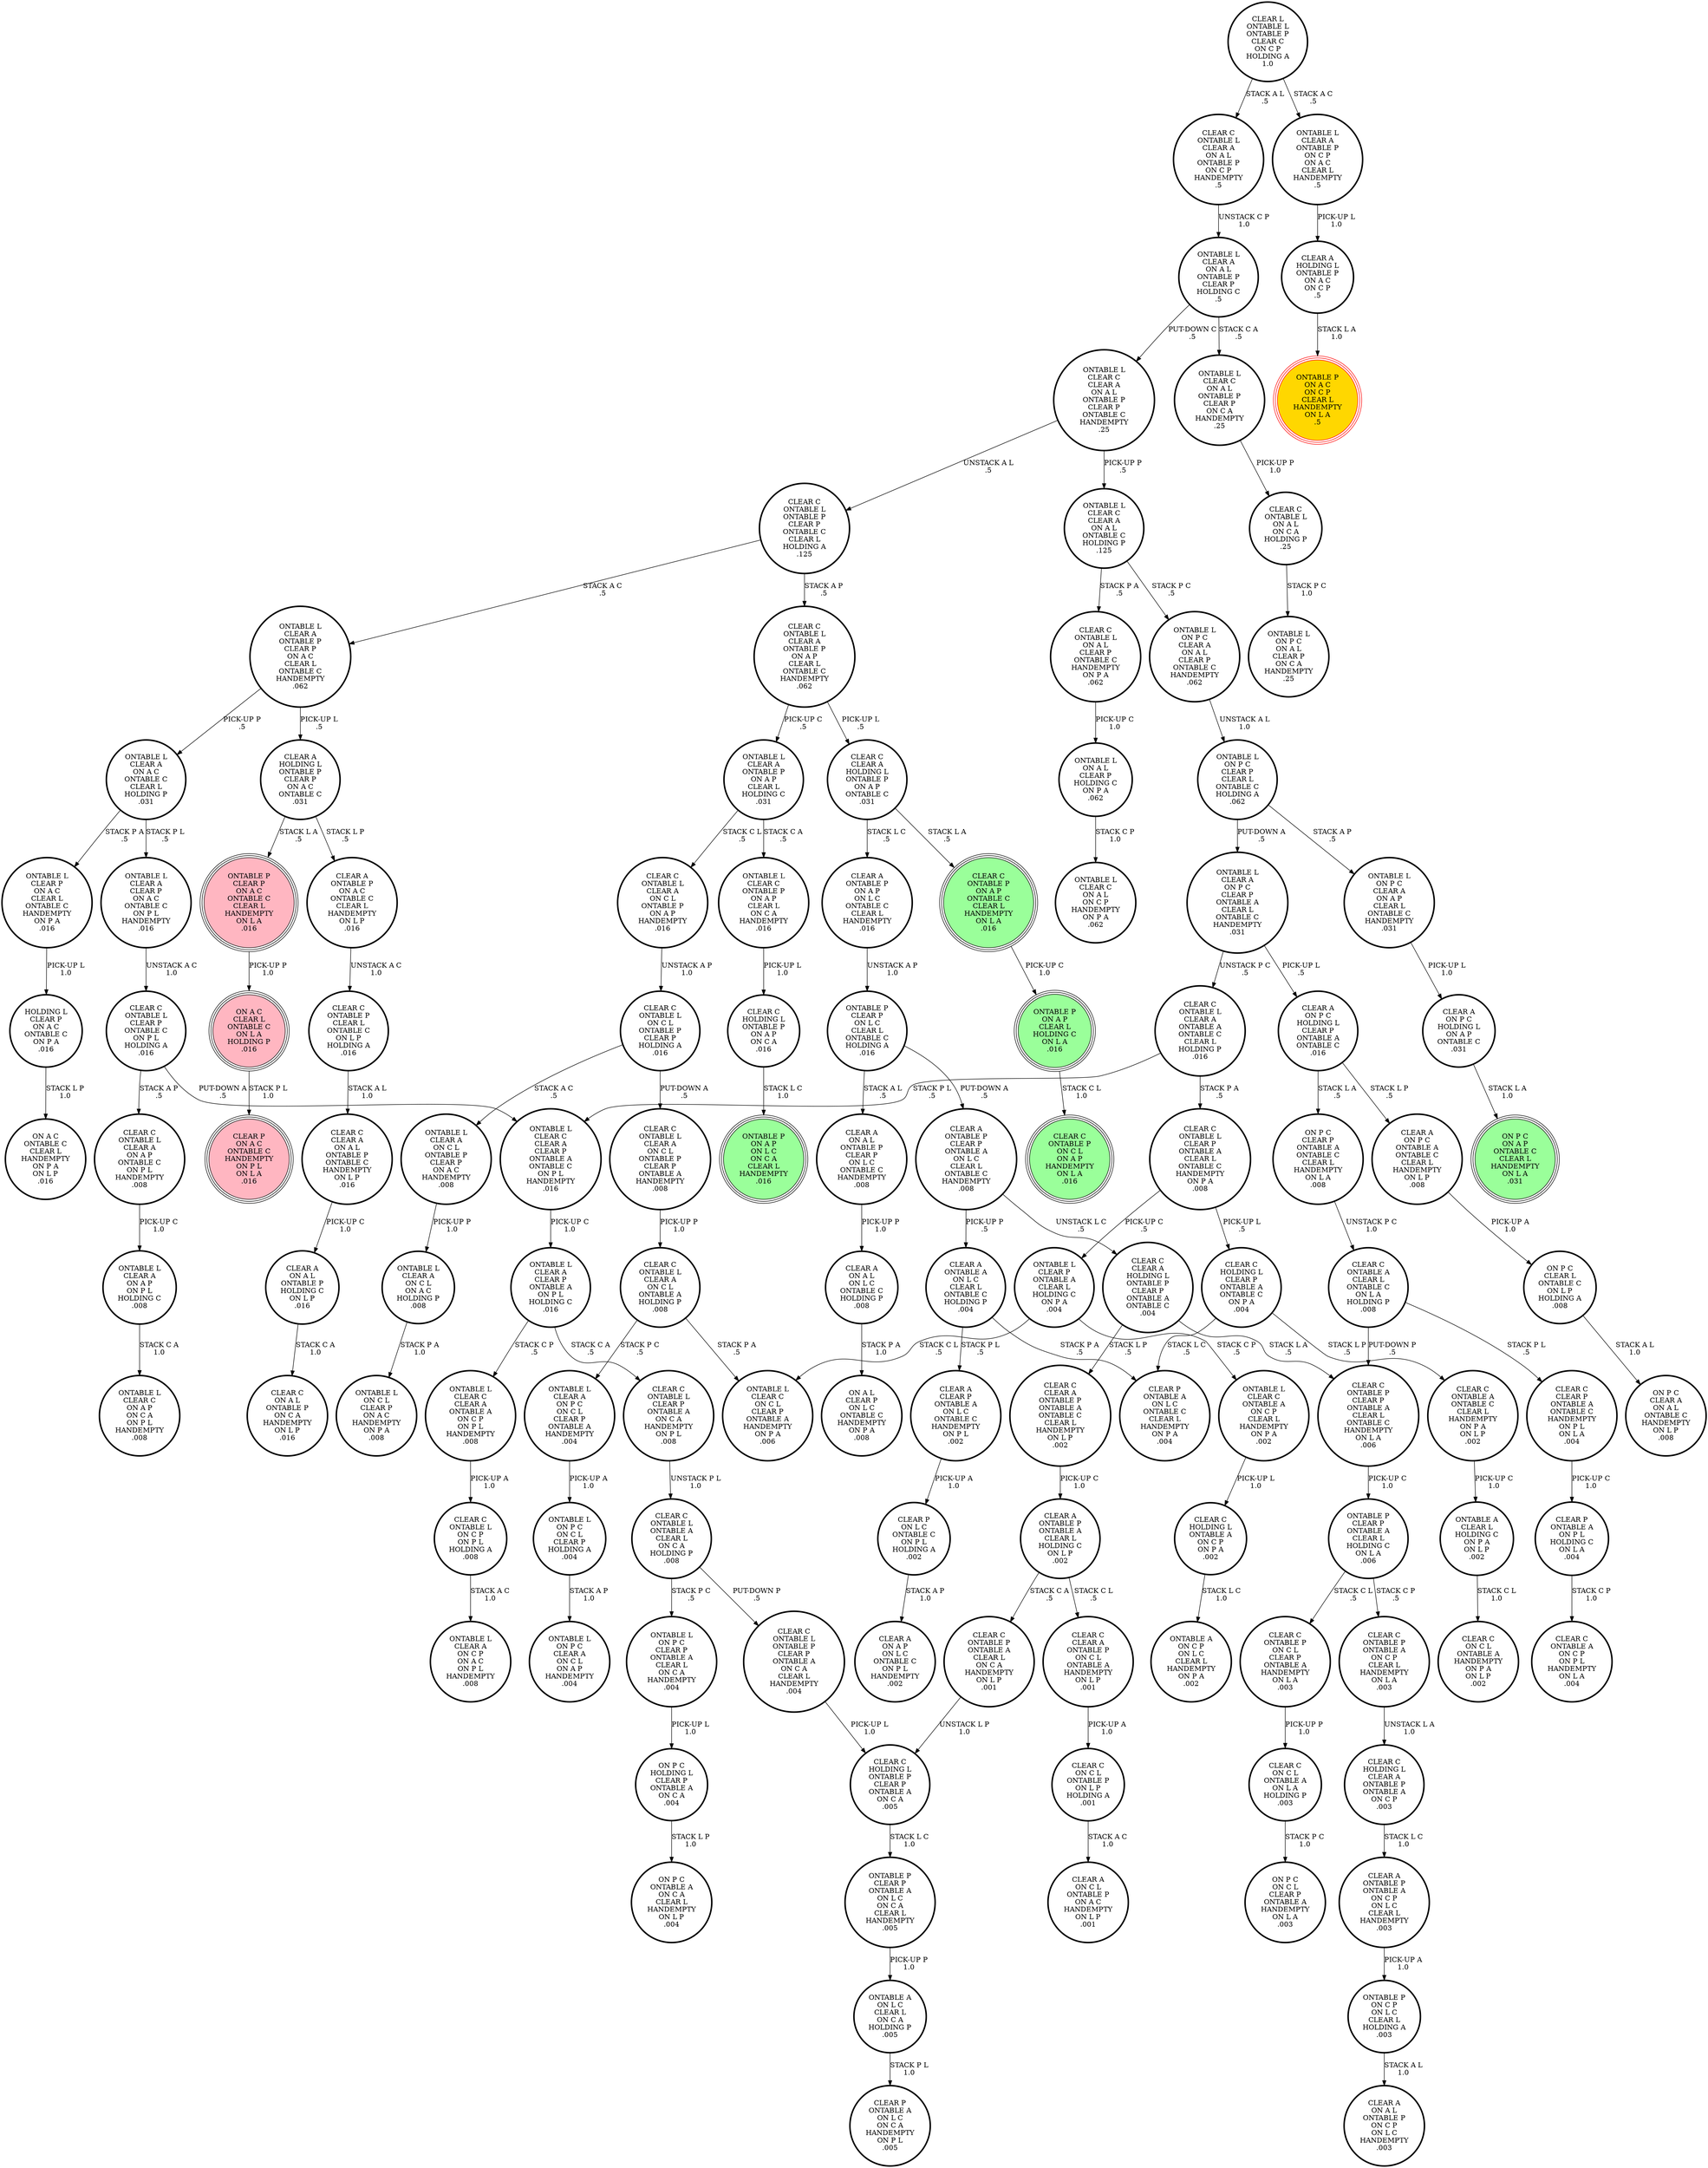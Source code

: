 digraph {
"CLEAR C\nCLEAR A\nONTABLE P\nONTABLE A\nONTABLE C\nCLEAR L\nHANDEMPTY\nON L P\n.002\n" -> "CLEAR A\nONTABLE P\nONTABLE A\nCLEAR L\nHOLDING C\nON L P\n.002\n"[label="PICK-UP C\n1.0\n"];
"ONTABLE L\nCLEAR A\nON C L\nONTABLE P\nCLEAR P\nON A C\nHANDEMPTY\n.008\n" -> "ONTABLE L\nCLEAR A\nON C L\nON A C\nHOLDING P\n.008\n"[label="PICK-UP P\n1.0\n"];
"ONTABLE L\nCLEAR C\nCLEAR A\nCLEAR P\nONTABLE A\nONTABLE C\nON P L\nHANDEMPTY\n.016\n" -> "ONTABLE L\nCLEAR A\nCLEAR P\nONTABLE A\nON P L\nHOLDING C\n.016\n"[label="PICK-UP C\n1.0\n"];
"CLEAR A\nON A L\nON L C\nONTABLE C\nHOLDING P\n.008\n" -> "ON A L\nCLEAR P\nON L C\nONTABLE C\nHANDEMPTY\nON P A\n.008\n"[label="STACK P A\n1.0\n"];
"CLEAR C\nHOLDING L\nCLEAR A\nONTABLE P\nONTABLE A\nON C P\n.003\n" -> "CLEAR A\nONTABLE P\nONTABLE A\nON C P\nON L C\nCLEAR L\nHANDEMPTY\n.003\n"[label="STACK L C\n1.0\n"];
"ON P C\nCLEAR L\nONTABLE C\nON L P\nHOLDING A\n.008\n" -> "ON P C\nCLEAR A\nON A L\nONTABLE C\nHANDEMPTY\nON L P\n.008\n"[label="STACK A L\n1.0\n"];
"ONTABLE L\nCLEAR C\nON A L\nONTABLE P\nCLEAR P\nON C A\nHANDEMPTY\n.25\n" -> "CLEAR C\nONTABLE L\nON A L\nON C A\nHOLDING P\n.25\n"[label="PICK-UP P\n1.0\n"];
"CLEAR C\nONTABLE L\nCLEAR P\nONTABLE A\nCLEAR L\nONTABLE C\nHANDEMPTY\nON P A\n.008\n" -> "ONTABLE L\nCLEAR P\nONTABLE A\nCLEAR L\nHOLDING C\nON P A\n.004\n"[label="PICK-UP C\n.5\n"];
"CLEAR C\nONTABLE L\nCLEAR P\nONTABLE A\nCLEAR L\nONTABLE C\nHANDEMPTY\nON P A\n.008\n" -> "CLEAR C\nHOLDING L\nCLEAR P\nONTABLE A\nONTABLE C\nON P A\n.004\n"[label="PICK-UP L\n.5\n"];
"ONTABLE A\nCLEAR L\nHOLDING C\nON P A\nON L P\n.002\n" -> "CLEAR C\nON C L\nONTABLE A\nHANDEMPTY\nON P A\nON L P\n.002\n"[label="STACK C L\n1.0\n"];
"CLEAR C\nON C L\nONTABLE P\nON L P\nHOLDING A\n.001\n" -> "CLEAR A\nON C L\nONTABLE P\nON A C\nHANDEMPTY\nON L P\n.001\n"[label="STACK A C\n1.0\n"];
"CLEAR C\nHOLDING L\nONTABLE P\nON A P\nON C A\n.016\n" -> "ONTABLE P\nON A P\nON L C\nON C A\nCLEAR L\nHANDEMPTY\n.016\n"[label="STACK L C\n1.0\n"];
"CLEAR P\nON L C\nONTABLE C\nON P L\nHOLDING A\n.002\n" -> "CLEAR A\nON A P\nON L C\nONTABLE C\nON P L\nHANDEMPTY\n.002\n"[label="STACK A P\n1.0\n"];
"CLEAR C\nHOLDING L\nONTABLE P\nCLEAR P\nONTABLE A\nON C A\n.005\n" -> "ONTABLE P\nCLEAR P\nONTABLE A\nON L C\nON C A\nCLEAR L\nHANDEMPTY\n.005\n"[label="STACK L C\n1.0\n"];
"ONTABLE L\nON A L\nCLEAR P\nHOLDING C\nON P A\n.062\n" -> "ONTABLE L\nCLEAR C\nON A L\nON C P\nHANDEMPTY\nON P A\n.062\n"[label="STACK C P\n1.0\n"];
"ONTABLE L\nCLEAR A\nONTABLE P\nCLEAR P\nON A C\nCLEAR L\nONTABLE C\nHANDEMPTY\n.062\n" -> "ONTABLE L\nCLEAR A\nON A C\nONTABLE C\nCLEAR L\nHOLDING P\n.031\n"[label="PICK-UP P\n.5\n"];
"ONTABLE L\nCLEAR A\nONTABLE P\nCLEAR P\nON A C\nCLEAR L\nONTABLE C\nHANDEMPTY\n.062\n" -> "CLEAR A\nHOLDING L\nONTABLE P\nCLEAR P\nON A C\nONTABLE C\n.031\n"[label="PICK-UP L\n.5\n"];
"CLEAR A\nONTABLE A\nON L C\nCLEAR L\nONTABLE C\nHOLDING P\n.004\n" -> "CLEAR P\nONTABLE A\nON L C\nONTABLE C\nCLEAR L\nHANDEMPTY\nON P A\n.004\n"[label="STACK P A\n.5\n"];
"CLEAR A\nONTABLE A\nON L C\nCLEAR L\nONTABLE C\nHOLDING P\n.004\n" -> "CLEAR A\nCLEAR P\nONTABLE A\nON L C\nONTABLE C\nHANDEMPTY\nON P L\n.002\n"[label="STACK P L\n.5\n"];
"ONTABLE L\nCLEAR C\nCLEAR A\nON A L\nONTABLE P\nCLEAR P\nONTABLE C\nHANDEMPTY\n.25\n" -> "CLEAR C\nONTABLE L\nONTABLE P\nCLEAR P\nONTABLE C\nCLEAR L\nHOLDING A\n.125\n"[label="UNSTACK A L\n.5\n"];
"ONTABLE L\nCLEAR C\nCLEAR A\nON A L\nONTABLE P\nCLEAR P\nONTABLE C\nHANDEMPTY\n.25\n" -> "ONTABLE L\nCLEAR C\nCLEAR A\nON A L\nONTABLE C\nHOLDING P\n.125\n"[label="PICK-UP P\n.5\n"];
"CLEAR C\nCLEAR A\nON A L\nONTABLE P\nONTABLE C\nHANDEMPTY\nON L P\n.016\n" -> "CLEAR A\nON A L\nONTABLE P\nHOLDING C\nON L P\n.016\n"[label="PICK-UP C\n1.0\n"];
"ON A C\nCLEAR L\nONTABLE C\nON L A\nHOLDING P\n.016\n" -> "CLEAR P\nON A C\nONTABLE C\nHANDEMPTY\nON P L\nON L A\n.016\n"[label="STACK P L\n1.0\n"];
"ONTABLE L\nCLEAR C\nONTABLE A\nON C P\nCLEAR L\nHANDEMPTY\nON P A\n.002\n" -> "CLEAR C\nHOLDING L\nONTABLE A\nON C P\nON P A\n.002\n"[label="PICK-UP L\n1.0\n"];
"ONTABLE L\nCLEAR P\nONTABLE A\nCLEAR L\nHOLDING C\nON P A\n.004\n" -> "ONTABLE L\nCLEAR C\nON C L\nCLEAR P\nONTABLE A\nHANDEMPTY\nON P A\n.006\n"[label="STACK C L\n.5\n"];
"ONTABLE L\nCLEAR P\nONTABLE A\nCLEAR L\nHOLDING C\nON P A\n.004\n" -> "ONTABLE L\nCLEAR C\nONTABLE A\nON C P\nCLEAR L\nHANDEMPTY\nON P A\n.002\n"[label="STACK C P\n.5\n"];
"CLEAR L\nONTABLE L\nONTABLE P\nCLEAR C\nON C P\nHOLDING A\n1.0\n" -> "CLEAR C\nONTABLE L\nCLEAR A\nON A L\nONTABLE P\nON C P\nHANDEMPTY\n.5\n"[label="STACK A L\n.5\n"];
"CLEAR L\nONTABLE L\nONTABLE P\nCLEAR C\nON C P\nHOLDING A\n1.0\n" -> "ONTABLE L\nCLEAR A\nONTABLE P\nON C P\nON A C\nCLEAR L\nHANDEMPTY\n.5\n"[label="STACK A C\n.5\n"];
"CLEAR C\nCLEAR A\nONTABLE P\nON C L\nONTABLE A\nHANDEMPTY\nON L P\n.001\n" -> "CLEAR C\nON C L\nONTABLE P\nON L P\nHOLDING A\n.001\n"[label="PICK-UP A\n1.0\n"];
"CLEAR A\nCLEAR P\nONTABLE A\nON L C\nONTABLE C\nHANDEMPTY\nON P L\n.002\n" -> "CLEAR P\nON L C\nONTABLE C\nON P L\nHOLDING A\n.002\n"[label="PICK-UP A\n1.0\n"];
"CLEAR C\nON C L\nONTABLE A\nON L A\nHOLDING P\n.003\n" -> "ON P C\nON C L\nCLEAR P\nONTABLE A\nHANDEMPTY\nON L A\n.003\n"[label="STACK P C\n1.0\n"];
"ONTABLE L\nON P C\nCLEAR P\nCLEAR L\nONTABLE C\nHOLDING A\n.062\n" -> "ONTABLE L\nON P C\nCLEAR A\nON A P\nCLEAR L\nONTABLE C\nHANDEMPTY\n.031\n"[label="STACK A P\n.5\n"];
"ONTABLE L\nON P C\nCLEAR P\nCLEAR L\nONTABLE C\nHOLDING A\n.062\n" -> "ONTABLE L\nCLEAR A\nON P C\nCLEAR P\nONTABLE A\nCLEAR L\nONTABLE C\nHANDEMPTY\n.031\n"[label="PUT-DOWN A\n.5\n"];
"CLEAR C\nONTABLE L\nONTABLE A\nCLEAR L\nON C A\nHOLDING P\n.008\n" -> "CLEAR C\nONTABLE L\nONTABLE P\nCLEAR P\nONTABLE A\nON C A\nCLEAR L\nHANDEMPTY\n.004\n"[label="PUT-DOWN P\n.5\n"];
"CLEAR C\nONTABLE L\nONTABLE A\nCLEAR L\nON C A\nHOLDING P\n.008\n" -> "ONTABLE L\nON P C\nCLEAR P\nONTABLE A\nCLEAR L\nON C A\nHANDEMPTY\n.004\n"[label="STACK P C\n.5\n"];
"HOLDING L\nCLEAR P\nON A C\nONTABLE C\nON P A\n.016\n" -> "ON A C\nONTABLE C\nCLEAR L\nHANDEMPTY\nON P A\nON L P\n.016\n"[label="STACK L P\n1.0\n"];
"CLEAR C\nCLEAR A\nHOLDING L\nONTABLE P\nCLEAR P\nONTABLE A\nONTABLE C\n.004\n" -> "CLEAR C\nCLEAR A\nONTABLE P\nONTABLE A\nONTABLE C\nCLEAR L\nHANDEMPTY\nON L P\n.002\n"[label="STACK L P\n.5\n"];
"CLEAR C\nCLEAR A\nHOLDING L\nONTABLE P\nCLEAR P\nONTABLE A\nONTABLE C\n.004\n" -> "CLEAR C\nONTABLE P\nCLEAR P\nONTABLE A\nCLEAR L\nONTABLE C\nHANDEMPTY\nON L A\n.006\n"[label="STACK L A\n.5\n"];
"CLEAR A\nONTABLE P\nONTABLE A\nCLEAR L\nHOLDING C\nON L P\n.002\n" -> "CLEAR C\nCLEAR A\nONTABLE P\nON C L\nONTABLE A\nHANDEMPTY\nON L P\n.001\n"[label="STACK C L\n.5\n"];
"CLEAR A\nONTABLE P\nONTABLE A\nCLEAR L\nHOLDING C\nON L P\n.002\n" -> "CLEAR C\nONTABLE P\nONTABLE A\nCLEAR L\nON C A\nHANDEMPTY\nON L P\n.001\n"[label="STACK C A\n.5\n"];
"ONTABLE A\nON L C\nCLEAR L\nON C A\nHOLDING P\n.005\n" -> "CLEAR P\nONTABLE A\nON L C\nON C A\nHANDEMPTY\nON P L\n.005\n"[label="STACK P L\n1.0\n"];
"ONTABLE L\nON P C\nCLEAR P\nONTABLE A\nCLEAR L\nON C A\nHANDEMPTY\n.004\n" -> "ON P C\nHOLDING L\nCLEAR P\nONTABLE A\nON C A\n.004\n"[label="PICK-UP L\n1.0\n"];
"CLEAR A\nONTABLE P\nON A C\nONTABLE C\nCLEAR L\nHANDEMPTY\nON L P\n.016\n" -> "CLEAR C\nONTABLE P\nCLEAR L\nONTABLE C\nON L P\nHOLDING A\n.016\n"[label="UNSTACK A C\n1.0\n"];
"CLEAR C\nONTABLE P\nCLEAR L\nONTABLE C\nON L P\nHOLDING A\n.016\n" -> "CLEAR C\nCLEAR A\nON A L\nONTABLE P\nONTABLE C\nHANDEMPTY\nON L P\n.016\n"[label="STACK A L\n1.0\n"];
"ONTABLE L\nCLEAR A\nONTABLE P\nON C P\nON A C\nCLEAR L\nHANDEMPTY\n.5\n" -> "CLEAR A\nHOLDING L\nONTABLE P\nON A C\nON C P\n.5\n"[label="PICK-UP L\n1.0\n"];
"CLEAR A\nON P C\nONTABLE A\nONTABLE C\nCLEAR L\nHANDEMPTY\nON L P\n.008\n" -> "ON P C\nCLEAR L\nONTABLE C\nON L P\nHOLDING A\n.008\n"[label="PICK-UP A\n1.0\n"];
"CLEAR C\nONTABLE P\nON A P\nONTABLE C\nCLEAR L\nHANDEMPTY\nON L A\n.016\n" -> "ONTABLE P\nON A P\nCLEAR L\nHOLDING C\nON L A\n.016\n"[label="PICK-UP C\n1.0\n"];
"ONTABLE L\nCLEAR A\nON A P\nON P L\nHOLDING C\n.008\n" -> "ONTABLE L\nCLEAR C\nON A P\nON C A\nON P L\nHANDEMPTY\n.008\n"[label="STACK C A\n1.0\n"];
"CLEAR C\nONTABLE L\nCLEAR A\nON A L\nONTABLE P\nON C P\nHANDEMPTY\n.5\n" -> "ONTABLE L\nCLEAR A\nON A L\nONTABLE P\nCLEAR P\nHOLDING C\n.5\n"[label="UNSTACK C P\n1.0\n"];
"ONTABLE L\nCLEAR P\nON A C\nCLEAR L\nONTABLE C\nHANDEMPTY\nON P A\n.016\n" -> "HOLDING L\nCLEAR P\nON A C\nONTABLE C\nON P A\n.016\n"[label="PICK-UP L\n1.0\n"];
"ONTABLE L\nCLEAR A\nON A L\nONTABLE P\nCLEAR P\nHOLDING C\n.5\n" -> "ONTABLE L\nCLEAR C\nON A L\nONTABLE P\nCLEAR P\nON C A\nHANDEMPTY\n.25\n"[label="STACK C A\n.5\n"];
"ONTABLE L\nCLEAR A\nON A L\nONTABLE P\nCLEAR P\nHOLDING C\n.5\n" -> "ONTABLE L\nCLEAR C\nCLEAR A\nON A L\nONTABLE P\nCLEAR P\nONTABLE C\nHANDEMPTY\n.25\n"[label="PUT-DOWN C\n.5\n"];
"ONTABLE L\nCLEAR C\nONTABLE P\nON A P\nCLEAR L\nON C A\nHANDEMPTY\n.016\n" -> "CLEAR C\nHOLDING L\nONTABLE P\nON A P\nON C A\n.016\n"[label="PICK-UP L\n1.0\n"];
"ONTABLE L\nCLEAR A\nON A C\nONTABLE C\nCLEAR L\nHOLDING P\n.031\n" -> "ONTABLE L\nCLEAR A\nCLEAR P\nON A C\nONTABLE C\nON P L\nHANDEMPTY\n.016\n"[label="STACK P L\n.5\n"];
"ONTABLE L\nCLEAR A\nON A C\nONTABLE C\nCLEAR L\nHOLDING P\n.031\n" -> "ONTABLE L\nCLEAR P\nON A C\nCLEAR L\nONTABLE C\nHANDEMPTY\nON P A\n.016\n"[label="STACK P A\n.5\n"];
"CLEAR A\nONTABLE P\nCLEAR P\nONTABLE A\nON L C\nCLEAR L\nONTABLE C\nHANDEMPTY\n.008\n" -> "CLEAR A\nONTABLE A\nON L C\nCLEAR L\nONTABLE C\nHOLDING P\n.004\n"[label="PICK-UP P\n.5\n"];
"CLEAR A\nONTABLE P\nCLEAR P\nONTABLE A\nON L C\nCLEAR L\nONTABLE C\nHANDEMPTY\n.008\n" -> "CLEAR C\nCLEAR A\nHOLDING L\nONTABLE P\nCLEAR P\nONTABLE A\nONTABLE C\n.004\n"[label="UNSTACK L C\n.5\n"];
"CLEAR A\nON P C\nHOLDING L\nON A P\nONTABLE C\n.031\n" -> "ON P C\nON A P\nONTABLE C\nCLEAR L\nHANDEMPTY\nON L A\n.031\n"[label="STACK L A\n1.0\n"];
"CLEAR C\nONTABLE L\nON A L\nCLEAR P\nONTABLE C\nHANDEMPTY\nON P A\n.062\n" -> "ONTABLE L\nON A L\nCLEAR P\nHOLDING C\nON P A\n.062\n"[label="PICK-UP C\n1.0\n"];
"CLEAR C\nONTABLE L\nON C L\nONTABLE P\nCLEAR P\nHOLDING A\n.016\n" -> "ONTABLE L\nCLEAR A\nON C L\nONTABLE P\nCLEAR P\nON A C\nHANDEMPTY\n.008\n"[label="STACK A C\n.5\n"];
"CLEAR C\nONTABLE L\nON C L\nONTABLE P\nCLEAR P\nHOLDING A\n.016\n" -> "CLEAR C\nONTABLE L\nCLEAR A\nON C L\nONTABLE P\nCLEAR P\nONTABLE A\nHANDEMPTY\n.008\n"[label="PUT-DOWN A\n.5\n"];
"CLEAR C\nONTABLE A\nCLEAR L\nONTABLE C\nON L A\nHOLDING P\n.008\n" -> "CLEAR C\nCLEAR P\nONTABLE A\nONTABLE C\nHANDEMPTY\nON P L\nON L A\n.004\n"[label="STACK P L\n.5\n"];
"CLEAR C\nONTABLE A\nCLEAR L\nONTABLE C\nON L A\nHOLDING P\n.008\n" -> "CLEAR C\nONTABLE P\nCLEAR P\nONTABLE A\nCLEAR L\nONTABLE C\nHANDEMPTY\nON L A\n.006\n"[label="PUT-DOWN P\n.5\n"];
"CLEAR C\nONTABLE L\nCLEAR A\nONTABLE A\nONTABLE C\nCLEAR L\nHOLDING P\n.016\n" -> "CLEAR C\nONTABLE L\nCLEAR P\nONTABLE A\nCLEAR L\nONTABLE C\nHANDEMPTY\nON P A\n.008\n"[label="STACK P A\n.5\n"];
"CLEAR C\nONTABLE L\nCLEAR A\nONTABLE A\nONTABLE C\nCLEAR L\nHOLDING P\n.016\n" -> "ONTABLE L\nCLEAR C\nCLEAR A\nCLEAR P\nONTABLE A\nONTABLE C\nON P L\nHANDEMPTY\n.016\n"[label="STACK P L\n.5\n"];
"ONTABLE P\nON A P\nCLEAR L\nHOLDING C\nON L A\n.016\n" -> "CLEAR C\nONTABLE P\nON C L\nON A P\nHANDEMPTY\nON L A\n.016\n"[label="STACK C L\n1.0\n"];
"ONTABLE P\nCLEAR P\nONTABLE A\nON L C\nON C A\nCLEAR L\nHANDEMPTY\n.005\n" -> "ONTABLE A\nON L C\nCLEAR L\nON C A\nHOLDING P\n.005\n"[label="PICK-UP P\n1.0\n"];
"CLEAR C\nONTABLE L\nCLEAR A\nON A P\nONTABLE C\nON P L\nHANDEMPTY\n.008\n" -> "ONTABLE L\nCLEAR A\nON A P\nON P L\nHOLDING C\n.008\n"[label="PICK-UP C\n1.0\n"];
"CLEAR C\nONTABLE P\nONTABLE A\nCLEAR L\nON C A\nHANDEMPTY\nON L P\n.001\n" -> "CLEAR C\nHOLDING L\nONTABLE P\nCLEAR P\nONTABLE A\nON C A\n.005\n"[label="UNSTACK L P\n1.0\n"];
"CLEAR C\nONTABLE P\nCLEAR P\nONTABLE A\nCLEAR L\nONTABLE C\nHANDEMPTY\nON L A\n.006\n" -> "ONTABLE P\nCLEAR P\nONTABLE A\nCLEAR L\nHOLDING C\nON L A\n.006\n"[label="PICK-UP C\n1.0\n"];
"ONTABLE L\nON P C\nCLEAR A\nON A L\nCLEAR P\nONTABLE C\nHANDEMPTY\n.062\n" -> "ONTABLE L\nON P C\nCLEAR P\nCLEAR L\nONTABLE C\nHOLDING A\n.062\n"[label="UNSTACK A L\n1.0\n"];
"CLEAR C\nCLEAR P\nONTABLE A\nONTABLE C\nHANDEMPTY\nON P L\nON L A\n.004\n" -> "CLEAR P\nONTABLE A\nON P L\nHOLDING C\nON L A\n.004\n"[label="PICK-UP C\n1.0\n"];
"CLEAR C\nONTABLE L\nCLEAR A\nON C L\nONTABLE P\nON A P\nHANDEMPTY\n.016\n" -> "CLEAR C\nONTABLE L\nON C L\nONTABLE P\nCLEAR P\nHOLDING A\n.016\n"[label="UNSTACK A P\n1.0\n"];
"CLEAR C\nONTABLE L\nCLEAR A\nON C L\nONTABLE P\nCLEAR P\nONTABLE A\nHANDEMPTY\n.008\n" -> "CLEAR C\nONTABLE L\nCLEAR A\nON C L\nONTABLE A\nHOLDING P\n.008\n"[label="PICK-UP P\n1.0\n"];
"CLEAR C\nONTABLE L\nCLEAR P\nONTABLE A\nON C A\nHANDEMPTY\nON P L\n.008\n" -> "CLEAR C\nONTABLE L\nONTABLE A\nCLEAR L\nON C A\nHOLDING P\n.008\n"[label="UNSTACK P L\n1.0\n"];
"CLEAR C\nONTABLE P\nON C L\nCLEAR P\nONTABLE A\nHANDEMPTY\nON L A\n.003\n" -> "CLEAR C\nON C L\nONTABLE A\nON L A\nHOLDING P\n.003\n"[label="PICK-UP P\n1.0\n"];
"CLEAR A\nHOLDING L\nONTABLE P\nON A C\nON C P\n.5\n" -> "ONTABLE P\nON A C\nON C P\nCLEAR L\nHANDEMPTY\nON L A\n.5\n"[label="STACK L A\n1.0\n"];
"CLEAR A\nONTABLE P\nONTABLE A\nON C P\nON L C\nCLEAR L\nHANDEMPTY\n.003\n" -> "ONTABLE P\nON C P\nON L C\nCLEAR L\nHOLDING A\n.003\n"[label="PICK-UP A\n1.0\n"];
"ONTABLE P\nON C P\nON L C\nCLEAR L\nHOLDING A\n.003\n" -> "CLEAR A\nON A L\nONTABLE P\nON C P\nON L C\nHANDEMPTY\n.003\n"[label="STACK A L\n1.0\n"];
"CLEAR C\nHOLDING L\nONTABLE A\nON C P\nON P A\n.002\n" -> "ONTABLE A\nON C P\nON L C\nCLEAR L\nHANDEMPTY\nON P A\n.002\n"[label="STACK L C\n1.0\n"];
"CLEAR C\nONTABLE L\nCLEAR P\nONTABLE C\nON P L\nHOLDING A\n.016\n" -> "CLEAR C\nONTABLE L\nCLEAR A\nON A P\nONTABLE C\nON P L\nHANDEMPTY\n.008\n"[label="STACK A P\n.5\n"];
"CLEAR C\nONTABLE L\nCLEAR P\nONTABLE C\nON P L\nHOLDING A\n.016\n" -> "ONTABLE L\nCLEAR C\nCLEAR A\nCLEAR P\nONTABLE A\nONTABLE C\nON P L\nHANDEMPTY\n.016\n"[label="PUT-DOWN A\n.5\n"];
"CLEAR C\nONTABLE L\nON C P\nON P L\nHOLDING A\n.008\n" -> "ONTABLE L\nCLEAR A\nON C P\nON A C\nON P L\nHANDEMPTY\n.008\n"[label="STACK A C\n1.0\n"];
"CLEAR C\nONTABLE P\nONTABLE A\nON C P\nCLEAR L\nHANDEMPTY\nON L A\n.003\n" -> "CLEAR C\nHOLDING L\nCLEAR A\nONTABLE P\nONTABLE A\nON C P\n.003\n"[label="UNSTACK L A\n1.0\n"];
"CLEAR A\nON A L\nONTABLE P\nHOLDING C\nON L P\n.016\n" -> "CLEAR C\nON A L\nONTABLE P\nON C A\nHANDEMPTY\nON L P\n.016\n"[label="STACK C A\n1.0\n"];
"CLEAR A\nONTABLE P\nON A P\nON L C\nONTABLE C\nCLEAR L\nHANDEMPTY\n.016\n" -> "ONTABLE P\nCLEAR P\nON L C\nCLEAR L\nONTABLE C\nHOLDING A\n.016\n"[label="UNSTACK A P\n1.0\n"];
"ONTABLE L\nCLEAR C\nCLEAR A\nONTABLE A\nON C P\nON P L\nHANDEMPTY\n.008\n" -> "CLEAR C\nONTABLE L\nON C P\nON P L\nHOLDING A\n.008\n"[label="PICK-UP A\n1.0\n"];
"ONTABLE L\nCLEAR A\nON P C\nCLEAR P\nONTABLE A\nCLEAR L\nONTABLE C\nHANDEMPTY\n.031\n" -> "CLEAR A\nON P C\nHOLDING L\nCLEAR P\nONTABLE A\nONTABLE C\n.016\n"[label="PICK-UP L\n.5\n"];
"ONTABLE L\nCLEAR A\nON P C\nCLEAR P\nONTABLE A\nCLEAR L\nONTABLE C\nHANDEMPTY\n.031\n" -> "CLEAR C\nONTABLE L\nCLEAR A\nONTABLE A\nONTABLE C\nCLEAR L\nHOLDING P\n.016\n"[label="UNSTACK P C\n.5\n"];
"ONTABLE L\nCLEAR A\nONTABLE P\nON A P\nCLEAR L\nHOLDING C\n.031\n" -> "CLEAR C\nONTABLE L\nCLEAR A\nON C L\nONTABLE P\nON A P\nHANDEMPTY\n.016\n"[label="STACK C L\n.5\n"];
"ONTABLE L\nCLEAR A\nONTABLE P\nON A P\nCLEAR L\nHOLDING C\n.031\n" -> "ONTABLE L\nCLEAR C\nONTABLE P\nON A P\nCLEAR L\nON C A\nHANDEMPTY\n.016\n"[label="STACK C A\n.5\n"];
"CLEAR C\nHOLDING L\nCLEAR P\nONTABLE A\nONTABLE C\nON P A\n.004\n" -> "CLEAR P\nONTABLE A\nON L C\nONTABLE C\nCLEAR L\nHANDEMPTY\nON P A\n.004\n"[label="STACK L C\n.5\n"];
"CLEAR C\nHOLDING L\nCLEAR P\nONTABLE A\nONTABLE C\nON P A\n.004\n" -> "CLEAR C\nONTABLE A\nONTABLE C\nCLEAR L\nHANDEMPTY\nON P A\nON L P\n.002\n"[label="STACK L P\n.5\n"];
"ONTABLE L\nCLEAR A\nCLEAR P\nONTABLE A\nON P L\nHOLDING C\n.016\n" -> "CLEAR C\nONTABLE L\nCLEAR P\nONTABLE A\nON C A\nHANDEMPTY\nON P L\n.008\n"[label="STACK C A\n.5\n"];
"ONTABLE L\nCLEAR A\nCLEAR P\nONTABLE A\nON P L\nHOLDING C\n.016\n" -> "ONTABLE L\nCLEAR C\nCLEAR A\nONTABLE A\nON C P\nON P L\nHANDEMPTY\n.008\n"[label="STACK C P\n.5\n"];
"CLEAR A\nON A L\nONTABLE P\nCLEAR P\nON L C\nONTABLE C\nHANDEMPTY\n.008\n" -> "CLEAR A\nON A L\nON L C\nONTABLE C\nHOLDING P\n.008\n"[label="PICK-UP P\n1.0\n"];
"ONTABLE L\nCLEAR A\nON P C\nON C L\nCLEAR P\nONTABLE A\nHANDEMPTY\n.004\n" -> "ONTABLE L\nON P C\nON C L\nCLEAR P\nHOLDING A\n.004\n"[label="PICK-UP A\n1.0\n"];
"CLEAR C\nONTABLE L\nCLEAR A\nON C L\nONTABLE A\nHOLDING P\n.008\n" -> "ONTABLE L\nCLEAR A\nON P C\nON C L\nCLEAR P\nONTABLE A\nHANDEMPTY\n.004\n"[label="STACK P C\n.5\n"];
"CLEAR C\nONTABLE L\nCLEAR A\nON C L\nONTABLE A\nHOLDING P\n.008\n" -> "ONTABLE L\nCLEAR C\nON C L\nCLEAR P\nONTABLE A\nHANDEMPTY\nON P A\n.006\n"[label="STACK P A\n.5\n"];
"ONTABLE L\nON P C\nCLEAR A\nON A P\nCLEAR L\nONTABLE C\nHANDEMPTY\n.031\n" -> "CLEAR A\nON P C\nHOLDING L\nON A P\nONTABLE C\n.031\n"[label="PICK-UP L\n1.0\n"];
"ONTABLE P\nCLEAR P\nON L C\nCLEAR L\nONTABLE C\nHOLDING A\n.016\n" -> "CLEAR A\nON A L\nONTABLE P\nCLEAR P\nON L C\nONTABLE C\nHANDEMPTY\n.008\n"[label="STACK A L\n.5\n"];
"ONTABLE P\nCLEAR P\nON L C\nCLEAR L\nONTABLE C\nHOLDING A\n.016\n" -> "CLEAR A\nONTABLE P\nCLEAR P\nONTABLE A\nON L C\nCLEAR L\nONTABLE C\nHANDEMPTY\n.008\n"[label="PUT-DOWN A\n.5\n"];
"CLEAR C\nONTABLE L\nONTABLE P\nCLEAR P\nONTABLE A\nON C A\nCLEAR L\nHANDEMPTY\n.004\n" -> "CLEAR C\nHOLDING L\nONTABLE P\nCLEAR P\nONTABLE A\nON C A\n.005\n"[label="PICK-UP L\n1.0\n"];
"CLEAR C\nONTABLE L\nCLEAR A\nONTABLE P\nON A P\nCLEAR L\nONTABLE C\nHANDEMPTY\n.062\n" -> "CLEAR C\nCLEAR A\nHOLDING L\nONTABLE P\nON A P\nONTABLE C\n.031\n"[label="PICK-UP L\n.5\n"];
"CLEAR C\nONTABLE L\nCLEAR A\nONTABLE P\nON A P\nCLEAR L\nONTABLE C\nHANDEMPTY\n.062\n" -> "ONTABLE L\nCLEAR A\nONTABLE P\nON A P\nCLEAR L\nHOLDING C\n.031\n"[label="PICK-UP C\n.5\n"];
"ONTABLE L\nCLEAR A\nCLEAR P\nON A C\nONTABLE C\nON P L\nHANDEMPTY\n.016\n" -> "CLEAR C\nONTABLE L\nCLEAR P\nONTABLE C\nON P L\nHOLDING A\n.016\n"[label="UNSTACK A C\n1.0\n"];
"ONTABLE L\nCLEAR A\nON C L\nON A C\nHOLDING P\n.008\n" -> "ONTABLE L\nON C L\nCLEAR P\nON A C\nHANDEMPTY\nON P A\n.008\n"[label="STACK P A\n1.0\n"];
"ONTABLE P\nCLEAR P\nONTABLE A\nCLEAR L\nHOLDING C\nON L A\n.006\n" -> "CLEAR C\nONTABLE P\nON C L\nCLEAR P\nONTABLE A\nHANDEMPTY\nON L A\n.003\n"[label="STACK C L\n.5\n"];
"ONTABLE P\nCLEAR P\nONTABLE A\nCLEAR L\nHOLDING C\nON L A\n.006\n" -> "CLEAR C\nONTABLE P\nONTABLE A\nON C P\nCLEAR L\nHANDEMPTY\nON L A\n.003\n"[label="STACK C P\n.5\n"];
"CLEAR P\nONTABLE A\nON P L\nHOLDING C\nON L A\n.004\n" -> "CLEAR C\nONTABLE A\nON C P\nON P L\nHANDEMPTY\nON L A\n.004\n"[label="STACK C P\n1.0\n"];
"CLEAR C\nONTABLE L\nON A L\nON C A\nHOLDING P\n.25\n" -> "ONTABLE L\nON P C\nON A L\nCLEAR P\nON C A\nHANDEMPTY\n.25\n"[label="STACK P C\n1.0\n"];
"ONTABLE L\nCLEAR C\nCLEAR A\nON A L\nONTABLE C\nHOLDING P\n.125\n" -> "CLEAR C\nONTABLE L\nON A L\nCLEAR P\nONTABLE C\nHANDEMPTY\nON P A\n.062\n"[label="STACK P A\n.5\n"];
"ONTABLE L\nCLEAR C\nCLEAR A\nON A L\nONTABLE C\nHOLDING P\n.125\n" -> "ONTABLE L\nON P C\nCLEAR A\nON A L\nCLEAR P\nONTABLE C\nHANDEMPTY\n.062\n"[label="STACK P C\n.5\n"];
"ONTABLE L\nON P C\nON C L\nCLEAR P\nHOLDING A\n.004\n" -> "ONTABLE L\nON P C\nCLEAR A\nON C L\nON A P\nHANDEMPTY\n.004\n"[label="STACK A P\n1.0\n"];
"ON P C\nHOLDING L\nCLEAR P\nONTABLE A\nON C A\n.004\n" -> "ON P C\nONTABLE A\nON C A\nCLEAR L\nHANDEMPTY\nON L P\n.004\n"[label="STACK L P\n1.0\n"];
"CLEAR A\nHOLDING L\nONTABLE P\nCLEAR P\nON A C\nONTABLE C\n.031\n" -> "CLEAR A\nONTABLE P\nON A C\nONTABLE C\nCLEAR L\nHANDEMPTY\nON L P\n.016\n"[label="STACK L P\n.5\n"];
"CLEAR A\nHOLDING L\nONTABLE P\nCLEAR P\nON A C\nONTABLE C\n.031\n" -> "ONTABLE P\nCLEAR P\nON A C\nONTABLE C\nCLEAR L\nHANDEMPTY\nON L A\n.016\n"[label="STACK L A\n.5\n"];
"CLEAR C\nONTABLE A\nONTABLE C\nCLEAR L\nHANDEMPTY\nON P A\nON L P\n.002\n" -> "ONTABLE A\nCLEAR L\nHOLDING C\nON P A\nON L P\n.002\n"[label="PICK-UP C\n1.0\n"];
"CLEAR A\nON P C\nHOLDING L\nCLEAR P\nONTABLE A\nONTABLE C\n.016\n" -> "CLEAR A\nON P C\nONTABLE A\nONTABLE C\nCLEAR L\nHANDEMPTY\nON L P\n.008\n"[label="STACK L P\n.5\n"];
"CLEAR A\nON P C\nHOLDING L\nCLEAR P\nONTABLE A\nONTABLE C\n.016\n" -> "ON P C\nCLEAR P\nONTABLE A\nONTABLE C\nCLEAR L\nHANDEMPTY\nON L A\n.008\n"[label="STACK L A\n.5\n"];
"CLEAR C\nCLEAR A\nHOLDING L\nONTABLE P\nON A P\nONTABLE C\n.031\n" -> "CLEAR C\nONTABLE P\nON A P\nONTABLE C\nCLEAR L\nHANDEMPTY\nON L A\n.016\n"[label="STACK L A\n.5\n"];
"CLEAR C\nCLEAR A\nHOLDING L\nONTABLE P\nON A P\nONTABLE C\n.031\n" -> "CLEAR A\nONTABLE P\nON A P\nON L C\nONTABLE C\nCLEAR L\nHANDEMPTY\n.016\n"[label="STACK L C\n.5\n"];
"CLEAR C\nONTABLE L\nONTABLE P\nCLEAR P\nONTABLE C\nCLEAR L\nHOLDING A\n.125\n" -> "ONTABLE L\nCLEAR A\nONTABLE P\nCLEAR P\nON A C\nCLEAR L\nONTABLE C\nHANDEMPTY\n.062\n"[label="STACK A C\n.5\n"];
"CLEAR C\nONTABLE L\nONTABLE P\nCLEAR P\nONTABLE C\nCLEAR L\nHOLDING A\n.125\n" -> "CLEAR C\nONTABLE L\nCLEAR A\nONTABLE P\nON A P\nCLEAR L\nONTABLE C\nHANDEMPTY\n.062\n"[label="STACK A P\n.5\n"];
"ONTABLE P\nCLEAR P\nON A C\nONTABLE C\nCLEAR L\nHANDEMPTY\nON L A\n.016\n" -> "ON A C\nCLEAR L\nONTABLE C\nON L A\nHOLDING P\n.016\n"[label="PICK-UP P\n1.0\n"];
"ON P C\nCLEAR P\nONTABLE A\nONTABLE C\nCLEAR L\nHANDEMPTY\nON L A\n.008\n" -> "CLEAR C\nONTABLE A\nCLEAR L\nONTABLE C\nON L A\nHOLDING P\n.008\n"[label="UNSTACK P C\n1.0\n"];
"CLEAR A\nON A P\nON L C\nONTABLE C\nON P L\nHANDEMPTY\n.002\n" [shape=circle, penwidth=3];
"CLEAR C\nON C L\nONTABLE A\nHANDEMPTY\nON P A\nON L P\n.002\n" [shape=circle, penwidth=3];
"CLEAR P\nON A C\nONTABLE C\nHANDEMPTY\nON P L\nON L A\n.016\n" [shape=circle, style=filled, fillcolor=lightpink, peripheries=3];
"ONTABLE L\nCLEAR C\nON C L\nCLEAR P\nONTABLE A\nHANDEMPTY\nON P A\n.006\n" [shape=circle, penwidth=3];
"ON P C\nON A P\nONTABLE C\nCLEAR L\nHANDEMPTY\nON L A\n.031\n" [shape=circle, style=filled, fillcolor=palegreen1, peripheries=3];
"ON A L\nCLEAR P\nON L C\nONTABLE C\nHANDEMPTY\nON P A\n.008\n" [shape=circle, penwidth=3];
"ONTABLE P\nON A P\nON L C\nON C A\nCLEAR L\nHANDEMPTY\n.016\n" [shape=circle, style=filled, fillcolor=palegreen1, peripheries=3];
"CLEAR C\nONTABLE A\nON C P\nON P L\nHANDEMPTY\nON L A\n.004\n" [shape=circle, penwidth=3];
"ONTABLE L\nON P C\nON A L\nCLEAR P\nON C A\nHANDEMPTY\n.25\n" [shape=circle, penwidth=3];
"ONTABLE L\nON C L\nCLEAR P\nON A C\nHANDEMPTY\nON P A\n.008\n" [shape=circle, penwidth=3];
"ONTABLE L\nCLEAR C\nON A P\nON C A\nON P L\nHANDEMPTY\n.008\n" [shape=circle, penwidth=3];
"CLEAR C\nONTABLE P\nON C L\nON A P\nHANDEMPTY\nON L A\n.016\n" [shape=circle, style=filled, fillcolor=palegreen1, peripheries=3];
"ON P C\nCLEAR A\nON A L\nONTABLE C\nHANDEMPTY\nON L P\n.008\n" [shape=circle, penwidth=3];
"CLEAR P\nONTABLE A\nON L C\nONTABLE C\nCLEAR L\nHANDEMPTY\nON P A\n.004\n" [shape=circle, penwidth=3];
"ONTABLE L\nCLEAR C\nON A L\nON C P\nHANDEMPTY\nON P A\n.062\n" [shape=circle, penwidth=3];
"ON P C\nONTABLE A\nON C A\nCLEAR L\nHANDEMPTY\nON L P\n.004\n" [shape=circle, penwidth=3];
"ONTABLE L\nON P C\nCLEAR A\nON C L\nON A P\nHANDEMPTY\n.004\n" [shape=circle, penwidth=3];
"ONTABLE A\nON C P\nON L C\nCLEAR L\nHANDEMPTY\nON P A\n.002\n" [shape=circle, penwidth=3];
"CLEAR P\nONTABLE A\nON L C\nON C A\nHANDEMPTY\nON P L\n.005\n" [shape=circle, penwidth=3];
"ON A C\nONTABLE C\nCLEAR L\nHANDEMPTY\nON P A\nON L P\n.016\n" [shape=circle, penwidth=3];
"CLEAR A\nON A L\nONTABLE P\nON C P\nON L C\nHANDEMPTY\n.003\n" [shape=circle, penwidth=3];
"CLEAR A\nON C L\nONTABLE P\nON A C\nHANDEMPTY\nON L P\n.001\n" [shape=circle, penwidth=3];
"ONTABLE P\nON A C\nON C P\nCLEAR L\nHANDEMPTY\nON L A\n.5\n" [shape=circle, style=filled color=red, fillcolor=gold, peripheries=3];
"CLEAR C\nON A L\nONTABLE P\nON C A\nHANDEMPTY\nON L P\n.016\n" [shape=circle, penwidth=3];
"ON P C\nON C L\nCLEAR P\nONTABLE A\nHANDEMPTY\nON L A\n.003\n" [shape=circle, penwidth=3];
"ONTABLE L\nCLEAR A\nON C P\nON A C\nON P L\nHANDEMPTY\n.008\n" [shape=circle, penwidth=3];
"CLEAR A\nON A P\nON L C\nONTABLE C\nON P L\nHANDEMPTY\n.002\n" [shape=circle, penwidth=3];
"CLEAR A\nON P C\nHOLDING L\nCLEAR P\nONTABLE A\nONTABLE C\n.016\n" [shape=circle, penwidth=3];
"CLEAR C\nONTABLE L\nCLEAR P\nONTABLE A\nCLEAR L\nONTABLE C\nHANDEMPTY\nON P A\n.008\n" [shape=circle, penwidth=3];
"CLEAR C\nONTABLE L\nON C L\nONTABLE P\nCLEAR P\nHOLDING A\n.016\n" [shape=circle, penwidth=3];
"CLEAR C\nONTABLE L\nCLEAR A\nONTABLE P\nON A P\nCLEAR L\nONTABLE C\nHANDEMPTY\n.062\n" [shape=circle, penwidth=3];
"ONTABLE L\nON A L\nCLEAR P\nHOLDING C\nON P A\n.062\n" [shape=circle, penwidth=3];
"CLEAR C\nONTABLE L\nCLEAR P\nONTABLE C\nON P L\nHOLDING A\n.016\n" [shape=circle, penwidth=3];
"CLEAR C\nON C L\nONTABLE P\nON L P\nHOLDING A\n.001\n" [shape=circle, penwidth=3];
"ONTABLE L\nCLEAR C\nCLEAR A\nONTABLE A\nON C P\nON P L\nHANDEMPTY\n.008\n" [shape=circle, penwidth=3];
"ONTABLE A\nON L C\nCLEAR L\nON C A\nHOLDING P\n.005\n" [shape=circle, penwidth=3];
"ONTABLE L\nCLEAR P\nONTABLE A\nCLEAR L\nHOLDING C\nON P A\n.004\n" [shape=circle, penwidth=3];
"CLEAR C\nONTABLE L\nCLEAR A\nONTABLE A\nONTABLE C\nCLEAR L\nHOLDING P\n.016\n" [shape=circle, penwidth=3];
"ONTABLE L\nCLEAR A\nON C L\nON A C\nHOLDING P\n.008\n" [shape=circle, penwidth=3];
"CLEAR C\nON C L\nONTABLE A\nHANDEMPTY\nON P A\nON L P\n.002\n" [shape=circle, penwidth=3];
"CLEAR P\nON A C\nONTABLE C\nHANDEMPTY\nON P L\nON L A\n.016\n" [shape=circle, style=filled, fillcolor=lightpink, peripheries=3];
"CLEAR C\nONTABLE L\nCLEAR P\nONTABLE A\nON C A\nHANDEMPTY\nON P L\n.008\n" [shape=circle, penwidth=3];
"CLEAR C\nONTABLE L\nCLEAR A\nON A P\nONTABLE C\nON P L\nHANDEMPTY\n.008\n" [shape=circle, penwidth=3];
"ONTABLE L\nCLEAR C\nON C L\nCLEAR P\nONTABLE A\nHANDEMPTY\nON P A\n.006\n" [shape=circle, penwidth=3];
"ON P C\nON A P\nONTABLE C\nCLEAR L\nHANDEMPTY\nON L A\n.031\n" [shape=circle, style=filled, fillcolor=palegreen1, peripheries=3];
"CLEAR A\nON P C\nHOLDING L\nON A P\nONTABLE C\n.031\n" [shape=circle, penwidth=3];
"ONTABLE L\nCLEAR A\nON A P\nON P L\nHOLDING C\n.008\n" [shape=circle, penwidth=3];
"ON A L\nCLEAR P\nON L C\nONTABLE C\nHANDEMPTY\nON P A\n.008\n" [shape=circle, penwidth=3];
"ONTABLE L\nCLEAR A\nON A L\nONTABLE P\nCLEAR P\nHOLDING C\n.5\n" [shape=circle, penwidth=3];
"CLEAR C\nHOLDING L\nONTABLE P\nON A P\nON C A\n.016\n" [shape=circle, penwidth=3];
"ONTABLE L\nON P C\nCLEAR P\nONTABLE A\nCLEAR L\nON C A\nHANDEMPTY\n.004\n" [shape=circle, penwidth=3];
"ONTABLE A\nCLEAR L\nHOLDING C\nON P A\nON L P\n.002\n" [shape=circle, penwidth=3];
"CLEAR C\nONTABLE P\nCLEAR L\nONTABLE C\nON L P\nHOLDING A\n.016\n" [shape=circle, penwidth=3];
"ONTABLE P\nON A P\nON L C\nON C A\nCLEAR L\nHANDEMPTY\n.016\n" [shape=circle, style=filled, fillcolor=palegreen1, peripheries=3];
"ONTABLE L\nCLEAR C\nONTABLE A\nON C P\nCLEAR L\nHANDEMPTY\nON P A\n.002\n" [shape=circle, penwidth=3];
"ONTABLE L\nCLEAR P\nON A C\nCLEAR L\nONTABLE C\nHANDEMPTY\nON P A\n.016\n" [shape=circle, penwidth=3];
"CLEAR C\nONTABLE L\nCLEAR A\nON C L\nONTABLE P\nON A P\nHANDEMPTY\n.016\n" [shape=circle, penwidth=3];
"CLEAR C\nONTABLE A\nON C P\nON P L\nHANDEMPTY\nON L A\n.004\n" [shape=circle, penwidth=3];
"CLEAR C\nONTABLE P\nON A P\nONTABLE C\nCLEAR L\nHANDEMPTY\nON L A\n.016\n" [shape=circle, style=filled, fillcolor=palegreen1, peripheries=3];
"ONTABLE L\nON P C\nON A L\nCLEAR P\nON C A\nHANDEMPTY\n.25\n" [shape=circle, penwidth=3];
"CLEAR C\nCLEAR A\nONTABLE P\nON C L\nONTABLE A\nHANDEMPTY\nON L P\n.001\n" [shape=circle, penwidth=3];
"ONTABLE L\nON C L\nCLEAR P\nON A C\nHANDEMPTY\nON P A\n.008\n" [shape=circle, penwidth=3];
"ONTABLE L\nCLEAR C\nON A P\nON C A\nON P L\nHANDEMPTY\n.008\n" [shape=circle, penwidth=3];
"CLEAR A\nHOLDING L\nONTABLE P\nON A C\nON C P\n.5\n" [shape=circle, penwidth=3];
"CLEAR C\nONTABLE L\nON A L\nCLEAR P\nONTABLE C\nHANDEMPTY\nON P A\n.062\n" [shape=circle, penwidth=3];
"CLEAR C\nONTABLE P\nON C L\nON A P\nHANDEMPTY\nON L A\n.016\n" [shape=circle, style=filled, fillcolor=palegreen1, peripheries=3];
"CLEAR P\nON L C\nONTABLE C\nON P L\nHOLDING A\n.002\n" [shape=circle, penwidth=3];
"ONTABLE L\nON P C\nON C L\nCLEAR P\nHOLDING A\n.004\n" [shape=circle, penwidth=3];
"CLEAR P\nONTABLE A\nON P L\nHOLDING C\nON L A\n.004\n" [shape=circle, penwidth=3];
"CLEAR C\nON C L\nONTABLE A\nON L A\nHOLDING P\n.003\n" [shape=circle, penwidth=3];
"CLEAR C\nCLEAR A\nHOLDING L\nONTABLE P\nON A P\nONTABLE C\n.031\n" [shape=circle, penwidth=3];
"CLEAR C\nONTABLE L\nON A L\nON C A\nHOLDING P\n.25\n" [shape=circle, penwidth=3];
"ONTABLE P\nCLEAR P\nONTABLE A\nCLEAR L\nHOLDING C\nON L A\n.006\n" [shape=circle, penwidth=3];
"ONTABLE L\nCLEAR C\nCLEAR A\nON A L\nONTABLE C\nHOLDING P\n.125\n" [shape=circle, penwidth=3];
"ON P C\nCLEAR A\nON A L\nONTABLE C\nHANDEMPTY\nON L P\n.008\n" [shape=circle, penwidth=3];
"ONTABLE L\nON P C\nCLEAR P\nCLEAR L\nONTABLE C\nHOLDING A\n.062\n" [shape=circle, penwidth=3];
"CLEAR C\nONTABLE P\nONTABLE A\nON C P\nCLEAR L\nHANDEMPTY\nON L A\n.003\n" [shape=circle, penwidth=3];
"CLEAR A\nONTABLE P\nON A P\nON L C\nONTABLE C\nCLEAR L\nHANDEMPTY\n.016\n" [shape=circle, penwidth=3];
"CLEAR A\nONTABLE P\nCLEAR P\nONTABLE A\nON L C\nCLEAR L\nONTABLE C\nHANDEMPTY\n.008\n" [shape=circle, penwidth=3];
"CLEAR A\nON A L\nONTABLE P\nCLEAR P\nON L C\nONTABLE C\nHANDEMPTY\n.008\n" [shape=circle, penwidth=3];
"CLEAR C\nONTABLE P\nON C L\nCLEAR P\nONTABLE A\nHANDEMPTY\nON L A\n.003\n" [shape=circle, penwidth=3];
"CLEAR C\nCLEAR A\nHOLDING L\nONTABLE P\nCLEAR P\nONTABLE A\nONTABLE C\n.004\n" [shape=circle, penwidth=3];
"CLEAR P\nONTABLE A\nON L C\nONTABLE C\nCLEAR L\nHANDEMPTY\nON P A\n.004\n" [shape=circle, penwidth=3];
"ONTABLE P\nCLEAR P\nONTABLE A\nON L C\nON C A\nCLEAR L\nHANDEMPTY\n.005\n" [shape=circle, penwidth=3];
"ONTABLE L\nCLEAR A\nON A C\nONTABLE C\nCLEAR L\nHOLDING P\n.031\n" [shape=circle, penwidth=3];
"CLEAR A\nONTABLE A\nON L C\nCLEAR L\nONTABLE C\nHOLDING P\n.004\n" [shape=circle, penwidth=3];
"ONTABLE L\nCLEAR C\nON A L\nON C P\nHANDEMPTY\nON P A\n.062\n" [shape=circle, penwidth=3];
"ONTABLE P\nCLEAR P\nON A C\nONTABLE C\nCLEAR L\nHANDEMPTY\nON L A\n.016\n" [shape=circle, style=filled, fillcolor=lightpink, peripheries=3];
"ONTABLE L\nCLEAR A\nON C L\nONTABLE P\nCLEAR P\nON A C\nHANDEMPTY\n.008\n" [shape=circle, penwidth=3];
"CLEAR A\nON P C\nONTABLE A\nONTABLE C\nCLEAR L\nHANDEMPTY\nON L P\n.008\n" [shape=circle, penwidth=3];
"CLEAR C\nCLEAR A\nONTABLE P\nONTABLE A\nONTABLE C\nCLEAR L\nHANDEMPTY\nON L P\n.002\n" [shape=circle, penwidth=3];
"CLEAR L\nONTABLE L\nONTABLE P\nCLEAR C\nON C P\nHOLDING A\n1.0\n" [shape=circle, penwidth=3];
"CLEAR A\nHOLDING L\nONTABLE P\nCLEAR P\nON A C\nONTABLE C\n.031\n" [shape=circle, penwidth=3];
"ON P C\nCLEAR L\nONTABLE C\nON L P\nHOLDING A\n.008\n" [shape=circle, penwidth=3];
"CLEAR C\nONTABLE P\nCLEAR P\nONTABLE A\nCLEAR L\nONTABLE C\nHANDEMPTY\nON L A\n.006\n" [shape=circle, penwidth=3];
"CLEAR C\nONTABLE L\nONTABLE P\nCLEAR P\nONTABLE A\nON C A\nCLEAR L\nHANDEMPTY\n.004\n" [shape=circle, penwidth=3];
"ON P C\nONTABLE A\nON C A\nCLEAR L\nHANDEMPTY\nON L P\n.004\n" [shape=circle, penwidth=3];
"ONTABLE L\nON P C\nCLEAR A\nON C L\nON A P\nHANDEMPTY\n.004\n" [shape=circle, penwidth=3];
"ONTABLE L\nCLEAR A\nON P C\nON C L\nCLEAR P\nONTABLE A\nHANDEMPTY\n.004\n" [shape=circle, penwidth=3];
"CLEAR C\nCLEAR P\nONTABLE A\nONTABLE C\nHANDEMPTY\nON P L\nON L A\n.004\n" [shape=circle, penwidth=3];
"ONTABLE P\nCLEAR P\nON L C\nCLEAR L\nONTABLE C\nHOLDING A\n.016\n" [shape=circle, penwidth=3];
"HOLDING L\nCLEAR P\nON A C\nONTABLE C\nON P A\n.016\n" [shape=circle, penwidth=3];
"CLEAR C\nONTABLE A\nONTABLE C\nCLEAR L\nHANDEMPTY\nON P A\nON L P\n.002\n" [shape=circle, penwidth=3];
"ONTABLE A\nON C P\nON L C\nCLEAR L\nHANDEMPTY\nON P A\n.002\n" [shape=circle, penwidth=3];
"CLEAR A\nCLEAR P\nONTABLE A\nON L C\nONTABLE C\nHANDEMPTY\nON P L\n.002\n" [shape=circle, penwidth=3];
"CLEAR A\nONTABLE P\nONTABLE A\nCLEAR L\nHOLDING C\nON L P\n.002\n" [shape=circle, penwidth=3];
"ONTABLE L\nCLEAR A\nCLEAR P\nONTABLE A\nON P L\nHOLDING C\n.016\n" [shape=circle, penwidth=3];
"CLEAR P\nONTABLE A\nON L C\nON C A\nHANDEMPTY\nON P L\n.005\n" [shape=circle, penwidth=3];
"ONTABLE L\nON P C\nCLEAR A\nON A P\nCLEAR L\nONTABLE C\nHANDEMPTY\n.031\n" [shape=circle, penwidth=3];
"CLEAR C\nONTABLE A\nCLEAR L\nONTABLE C\nON L A\nHOLDING P\n.008\n" [shape=circle, penwidth=3];
"ONTABLE L\nON P C\nCLEAR A\nON A L\nCLEAR P\nONTABLE C\nHANDEMPTY\n.062\n" [shape=circle, penwidth=3];
"CLEAR C\nONTABLE L\nCLEAR A\nON A L\nONTABLE P\nON C P\nHANDEMPTY\n.5\n" [shape=circle, penwidth=3];
"ON P C\nCLEAR P\nONTABLE A\nONTABLE C\nCLEAR L\nHANDEMPTY\nON L A\n.008\n" [shape=circle, penwidth=3];
"CLEAR A\nONTABLE P\nON A C\nONTABLE C\nCLEAR L\nHANDEMPTY\nON L P\n.016\n" [shape=circle, penwidth=3];
"ON A C\nONTABLE C\nCLEAR L\nHANDEMPTY\nON P A\nON L P\n.016\n" [shape=circle, penwidth=3];
"CLEAR A\nON A L\nONTABLE P\nON C P\nON L C\nHANDEMPTY\n.003\n" [shape=circle, penwidth=3];
"CLEAR A\nON C L\nONTABLE P\nON A C\nHANDEMPTY\nON L P\n.001\n" [shape=circle, penwidth=3];
"ONTABLE P\nON A C\nON C P\nCLEAR L\nHANDEMPTY\nON L A\n.5\n" [shape=circle, style=filled color=red, fillcolor=gold, peripheries=3];
"ONTABLE L\nCLEAR C\nON A L\nONTABLE P\nCLEAR P\nON C A\nHANDEMPTY\n.25\n" [shape=circle, penwidth=3];
"ONTABLE P\nON A P\nCLEAR L\nHOLDING C\nON L A\n.016\n" [shape=circle, style=filled, fillcolor=palegreen1, peripheries=3];
"CLEAR C\nON A L\nONTABLE P\nON C A\nHANDEMPTY\nON L P\n.016\n" [shape=circle, penwidth=3];
"ONTABLE L\nCLEAR C\nONTABLE P\nON A P\nCLEAR L\nON C A\nHANDEMPTY\n.016\n" [shape=circle, penwidth=3];
"ON P C\nON C L\nCLEAR P\nONTABLE A\nHANDEMPTY\nON L A\n.003\n" [shape=circle, penwidth=3];
"CLEAR A\nONTABLE P\nONTABLE A\nON C P\nON L C\nCLEAR L\nHANDEMPTY\n.003\n" [shape=circle, penwidth=3];
"ONTABLE L\nCLEAR A\nONTABLE P\nON A P\nCLEAR L\nHOLDING C\n.031\n" [shape=circle, penwidth=3];
"ONTABLE L\nCLEAR A\nON C P\nON A C\nON P L\nHANDEMPTY\n.008\n" [shape=circle, penwidth=3];
"CLEAR C\nONTABLE L\nONTABLE P\nCLEAR P\nONTABLE C\nCLEAR L\nHOLDING A\n.125\n" [shape=circle, penwidth=3];
"CLEAR C\nONTABLE L\nONTABLE A\nCLEAR L\nON C A\nHOLDING P\n.008\n" [shape=circle, penwidth=3];
"ON A C\nCLEAR L\nONTABLE C\nON L A\nHOLDING P\n.016\n" [shape=circle, style=filled, fillcolor=lightpink, peripheries=3];
"CLEAR C\nHOLDING L\nONTABLE P\nCLEAR P\nONTABLE A\nON C A\n.005\n" [shape=circle, penwidth=3];
"CLEAR C\nONTABLE L\nCLEAR A\nON C L\nONTABLE A\nHOLDING P\n.008\n" [shape=circle, penwidth=3];
"ONTABLE L\nCLEAR A\nCLEAR P\nON A C\nONTABLE C\nON P L\nHANDEMPTY\n.016\n" [shape=circle, penwidth=3];
"CLEAR C\nHOLDING L\nONTABLE A\nON C P\nON P A\n.002\n" [shape=circle, penwidth=3];
"CLEAR A\nON A L\nON L C\nONTABLE C\nHOLDING P\n.008\n" [shape=circle, penwidth=3];
"CLEAR C\nONTABLE L\nCLEAR A\nON C L\nONTABLE P\nCLEAR P\nONTABLE A\nHANDEMPTY\n.008\n" [shape=circle, penwidth=3];
"CLEAR A\nON A L\nONTABLE P\nHOLDING C\nON L P\n.016\n" [shape=circle, penwidth=3];
"ONTABLE L\nCLEAR A\nON P C\nCLEAR P\nONTABLE A\nCLEAR L\nONTABLE C\nHANDEMPTY\n.031\n" [shape=circle, penwidth=3];
"CLEAR C\nONTABLE P\nONTABLE A\nCLEAR L\nON C A\nHANDEMPTY\nON L P\n.001\n" [shape=circle, penwidth=3];
"ONTABLE L\nCLEAR A\nONTABLE P\nCLEAR P\nON A C\nCLEAR L\nONTABLE C\nHANDEMPTY\n.062\n" [shape=circle, penwidth=3];
"ON P C\nHOLDING L\nCLEAR P\nONTABLE A\nON C A\n.004\n" [shape=circle, penwidth=3];
"CLEAR C\nHOLDING L\nCLEAR A\nONTABLE P\nONTABLE A\nON C P\n.003\n" [shape=circle, penwidth=3];
"ONTABLE L\nCLEAR C\nCLEAR A\nON A L\nONTABLE P\nCLEAR P\nONTABLE C\nHANDEMPTY\n.25\n" [shape=circle, penwidth=3];
"ONTABLE L\nCLEAR C\nCLEAR A\nCLEAR P\nONTABLE A\nONTABLE C\nON P L\nHANDEMPTY\n.016\n" [shape=circle, penwidth=3];
"CLEAR C\nHOLDING L\nCLEAR P\nONTABLE A\nONTABLE C\nON P A\n.004\n" [shape=circle, penwidth=3];
"CLEAR C\nCLEAR A\nON A L\nONTABLE P\nONTABLE C\nHANDEMPTY\nON L P\n.016\n" [shape=circle, penwidth=3];
"ONTABLE P\nON C P\nON L C\nCLEAR L\nHOLDING A\n.003\n" [shape=circle, penwidth=3];
"ONTABLE L\nCLEAR A\nONTABLE P\nON C P\nON A C\nCLEAR L\nHANDEMPTY\n.5\n" [shape=circle, penwidth=3];
"CLEAR C\nONTABLE L\nON C P\nON P L\nHOLDING A\n.008\n" [shape=circle, penwidth=3];
}
